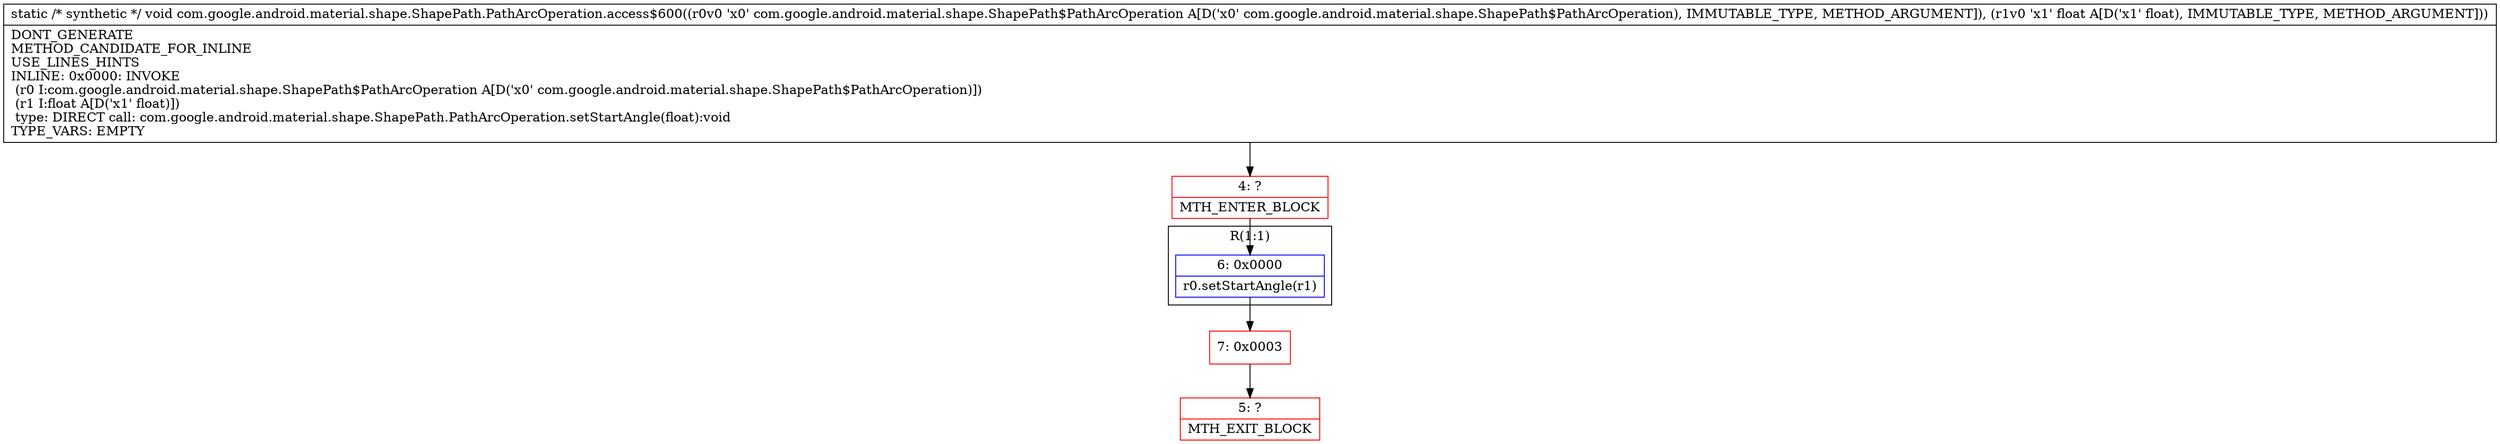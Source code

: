 digraph "CFG forcom.google.android.material.shape.ShapePath.PathArcOperation.access$600(Lcom\/google\/android\/material\/shape\/ShapePath$PathArcOperation;F)V" {
subgraph cluster_Region_1708620673 {
label = "R(1:1)";
node [shape=record,color=blue];
Node_6 [shape=record,label="{6\:\ 0x0000|r0.setStartAngle(r1)\l}"];
}
Node_4 [shape=record,color=red,label="{4\:\ ?|MTH_ENTER_BLOCK\l}"];
Node_7 [shape=record,color=red,label="{7\:\ 0x0003}"];
Node_5 [shape=record,color=red,label="{5\:\ ?|MTH_EXIT_BLOCK\l}"];
MethodNode[shape=record,label="{static \/* synthetic *\/ void com.google.android.material.shape.ShapePath.PathArcOperation.access$600((r0v0 'x0' com.google.android.material.shape.ShapePath$PathArcOperation A[D('x0' com.google.android.material.shape.ShapePath$PathArcOperation), IMMUTABLE_TYPE, METHOD_ARGUMENT]), (r1v0 'x1' float A[D('x1' float), IMMUTABLE_TYPE, METHOD_ARGUMENT]))  | DONT_GENERATE\lMETHOD_CANDIDATE_FOR_INLINE\lUSE_LINES_HINTS\lINLINE: 0x0000: INVOKE  \l  (r0 I:com.google.android.material.shape.ShapePath$PathArcOperation A[D('x0' com.google.android.material.shape.ShapePath$PathArcOperation)])\l  (r1 I:float A[D('x1' float)])\l type: DIRECT call: com.google.android.material.shape.ShapePath.PathArcOperation.setStartAngle(float):void\lTYPE_VARS: EMPTY\l}"];
MethodNode -> Node_4;Node_6 -> Node_7;
Node_4 -> Node_6;
Node_7 -> Node_5;
}

